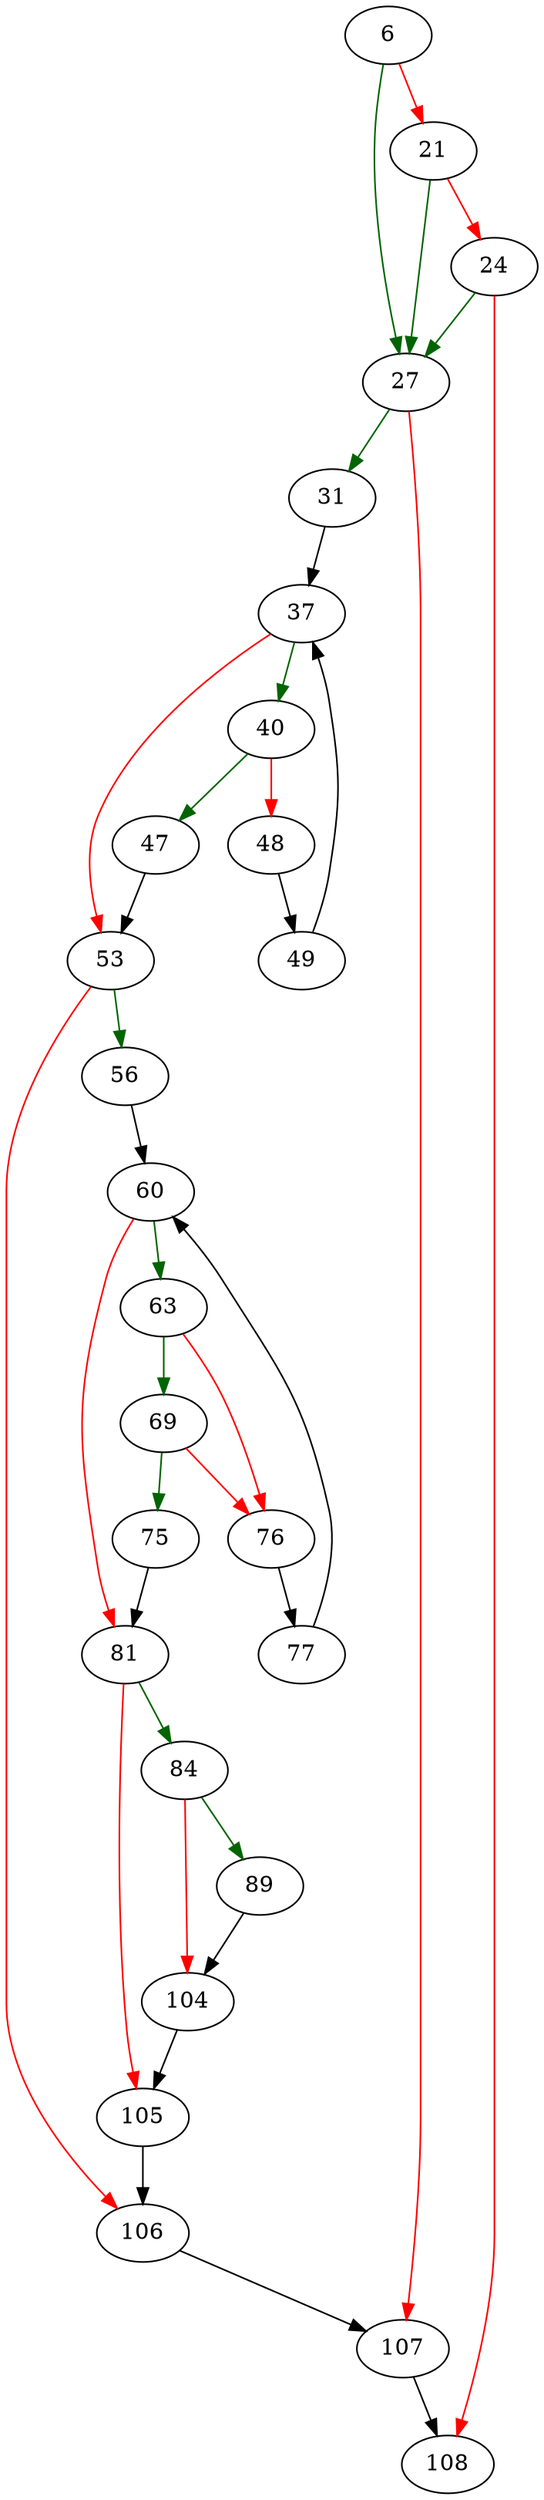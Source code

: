 strict digraph "idxAuthCallback" {
	// Node definitions.
	6 [entry=true];
	27;
	21;
	24;
	108;
	31;
	107;
	37;
	40;
	53;
	47;
	48;
	49;
	56;
	106;
	60;
	63;
	81;
	69;
	76;
	75;
	77;
	84;
	105;
	89;
	104;

	// Edge definitions.
	6 -> 27 [
		color=darkgreen
		cond=true
	];
	6 -> 21 [
		color=red
		cond=false
	];
	27 -> 31 [
		color=darkgreen
		cond=true
	];
	27 -> 107 [
		color=red
		cond=false
	];
	21 -> 27 [
		color=darkgreen
		cond=true
	];
	21 -> 24 [
		color=red
		cond=false
	];
	24 -> 27 [
		color=darkgreen
		cond=true
	];
	24 -> 108 [
		color=red
		cond=false
	];
	31 -> 37;
	107 -> 108;
	37 -> 40 [
		color=darkgreen
		cond=true
	];
	37 -> 53 [
		color=red
		cond=false
	];
	40 -> 47 [
		color=darkgreen
		cond=true
	];
	40 -> 48 [
		color=red
		cond=false
	];
	53 -> 56 [
		color=darkgreen
		cond=true
	];
	53 -> 106 [
		color=red
		cond=false
	];
	47 -> 53;
	48 -> 49;
	49 -> 37;
	56 -> 60;
	106 -> 107;
	60 -> 63 [
		color=darkgreen
		cond=true
	];
	60 -> 81 [
		color=red
		cond=false
	];
	63 -> 69 [
		color=darkgreen
		cond=true
	];
	63 -> 76 [
		color=red
		cond=false
	];
	81 -> 84 [
		color=darkgreen
		cond=true
	];
	81 -> 105 [
		color=red
		cond=false
	];
	69 -> 76 [
		color=red
		cond=false
	];
	69 -> 75 [
		color=darkgreen
		cond=true
	];
	76 -> 77;
	75 -> 81;
	77 -> 60;
	84 -> 89 [
		color=darkgreen
		cond=true
	];
	84 -> 104 [
		color=red
		cond=false
	];
	105 -> 106;
	89 -> 104;
	104 -> 105;
}